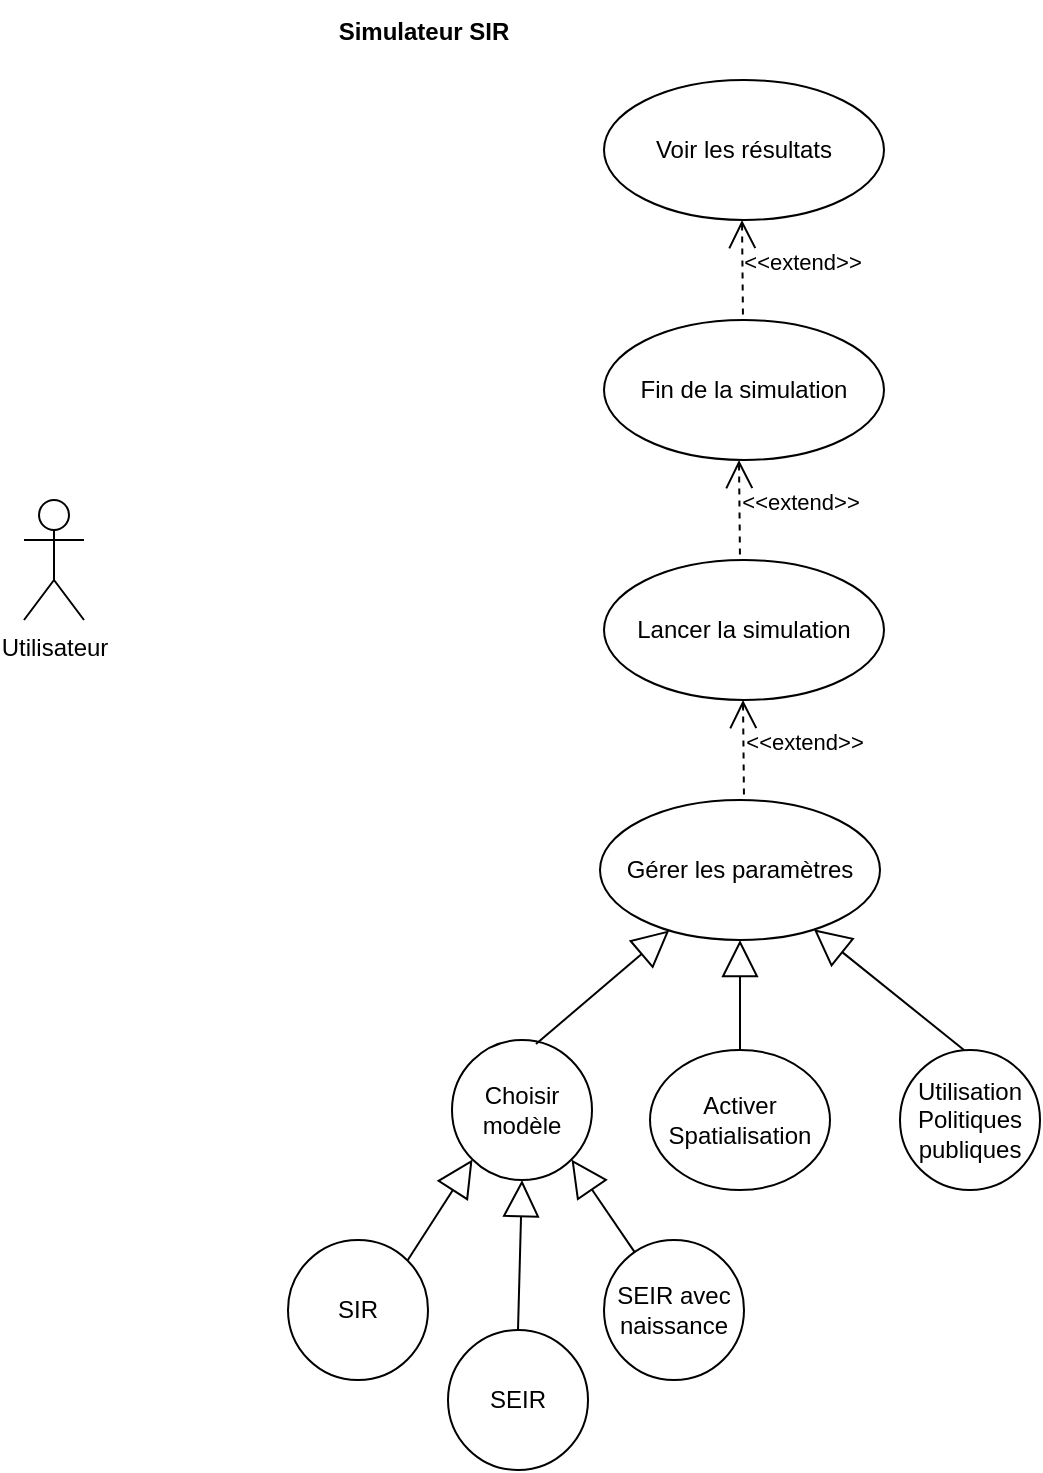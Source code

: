 <mxfile version="14.0.1" type="github">
  <diagram id="1Q1EzocZoEp-LrVJWuE1" name="Page-1">
    <mxGraphModel dx="1422" dy="763" grid="1" gridSize="10" guides="1" tooltips="1" connect="1" arrows="1" fold="1" page="1" pageScale="1" pageWidth="827" pageHeight="1169" math="0" shadow="0">
      <root>
        <mxCell id="0" />
        <mxCell id="1" parent="0" />
        <mxCell id="UxCLgTN9e_x0eoLWRBKl-1" value="Utilisateur" style="shape=umlActor;verticalLabelPosition=bottom;verticalAlign=top;html=1;outlineConnect=0;" parent="1" vertex="1">
          <mxGeometry x="130" y="280" width="30" height="60" as="geometry" />
        </mxCell>
        <mxCell id="UxCLgTN9e_x0eoLWRBKl-9" value="Gérer les paramètres" style="ellipse;whiteSpace=wrap;html=1;" parent="1" vertex="1">
          <mxGeometry x="418" y="430" width="140" height="70" as="geometry" />
        </mxCell>
        <mxCell id="UxCLgTN9e_x0eoLWRBKl-10" value="Lancer la simulation" style="ellipse;whiteSpace=wrap;html=1;" parent="1" vertex="1">
          <mxGeometry x="420" y="310" width="140" height="70" as="geometry" />
        </mxCell>
        <mxCell id="UxCLgTN9e_x0eoLWRBKl-11" value="Fin de la simulation" style="ellipse;whiteSpace=wrap;html=1;" parent="1" vertex="1">
          <mxGeometry x="420" y="190" width="140" height="70" as="geometry" />
        </mxCell>
        <mxCell id="UxCLgTN9e_x0eoLWRBKl-12" value="Voir les résultats" style="ellipse;whiteSpace=wrap;html=1;" parent="1" vertex="1">
          <mxGeometry x="420" y="70" width="140" height="70" as="geometry" />
        </mxCell>
        <mxCell id="UxCLgTN9e_x0eoLWRBKl-13" value="Simulateur SIR" style="text;align=center;fontStyle=1;verticalAlign=middle;spacingLeft=3;spacingRight=3;strokeColor=none;rotatable=0;points=[[0,0.5],[1,0.5]];portConstraint=eastwest;" parent="1" vertex="1">
          <mxGeometry x="290" y="30" width="80" height="30" as="geometry" />
        </mxCell>
        <mxCell id="UxCLgTN9e_x0eoLWRBKl-17" value="Choisir modèle " style="ellipse;whiteSpace=wrap;html=1;" parent="1" vertex="1">
          <mxGeometry x="344" y="550" width="70" height="70" as="geometry" />
        </mxCell>
        <mxCell id="UxCLgTN9e_x0eoLWRBKl-19" value="Activer Spatialisation" style="ellipse;whiteSpace=wrap;html=1;" parent="1" vertex="1">
          <mxGeometry x="443" y="555" width="90" height="70" as="geometry" />
        </mxCell>
        <mxCell id="UxCLgTN9e_x0eoLWRBKl-20" value="Utilisation Politiques publiques" style="ellipse;whiteSpace=wrap;html=1;" parent="1" vertex="1">
          <mxGeometry x="568" y="555" width="70" height="70" as="geometry" />
        </mxCell>
        <mxCell id="NkwOou6ovOenbUR8SxcS-2" value="&amp;lt;&amp;lt;extend&amp;gt;&amp;gt;" style="edgeStyle=none;html=1;startArrow=open;endArrow=none;startSize=12;verticalAlign=bottom;dashed=1;labelBackgroundColor=none;exitX=0.5;exitY=1;exitDx=0;exitDy=0;" edge="1" parent="1">
          <mxGeometry x="0.2" y="30" width="160" relative="1" as="geometry">
            <mxPoint x="487.5" y="260" as="sourcePoint" />
            <mxPoint x="488" y="310" as="targetPoint" />
            <mxPoint as="offset" />
          </mxGeometry>
        </mxCell>
        <mxCell id="NkwOou6ovOenbUR8SxcS-5" value="&amp;lt;&amp;lt;extend&amp;gt;&amp;gt;" style="edgeStyle=none;html=1;startArrow=open;endArrow=none;startSize=12;verticalAlign=bottom;dashed=1;labelBackgroundColor=none;exitX=0.5;exitY=1;exitDx=0;exitDy=0;" edge="1" parent="1">
          <mxGeometry x="0.2" y="30" width="160" relative="1" as="geometry">
            <mxPoint x="489.5" y="380" as="sourcePoint" />
            <mxPoint x="490" y="430" as="targetPoint" />
            <mxPoint as="offset" />
          </mxGeometry>
        </mxCell>
        <mxCell id="NkwOou6ovOenbUR8SxcS-6" value="" style="endArrow=block;endSize=16;endFill=0;html=1;exitX=0.6;exitY=0.029;exitDx=0;exitDy=0;exitPerimeter=0;" edge="1" parent="1" source="UxCLgTN9e_x0eoLWRBKl-17" target="UxCLgTN9e_x0eoLWRBKl-9">
          <mxGeometry x="-0.75" y="70" width="160" relative="1" as="geometry">
            <mxPoint x="380" y="550" as="sourcePoint" />
            <mxPoint x="360" y="464.5" as="targetPoint" />
            <mxPoint as="offset" />
          </mxGeometry>
        </mxCell>
        <mxCell id="NkwOou6ovOenbUR8SxcS-7" value="" style="endArrow=block;endSize=16;endFill=0;html=1;exitX=0.5;exitY=0;exitDx=0;exitDy=0;entryX=0.5;entryY=1;entryDx=0;entryDy=0;" edge="1" parent="1" source="UxCLgTN9e_x0eoLWRBKl-19" target="UxCLgTN9e_x0eoLWRBKl-9">
          <mxGeometry x="-0.75" y="70" width="160" relative="1" as="geometry">
            <mxPoint x="250" y="521.56" as="sourcePoint" />
            <mxPoint x="319.556" y="460.0" as="targetPoint" />
            <mxPoint as="offset" />
          </mxGeometry>
        </mxCell>
        <mxCell id="NkwOou6ovOenbUR8SxcS-8" value="" style="endArrow=block;endSize=16;endFill=0;html=1;exitX=0.6;exitY=0.029;exitDx=0;exitDy=0;exitPerimeter=0;" edge="1" parent="1" target="UxCLgTN9e_x0eoLWRBKl-9">
          <mxGeometry x="-0.75" y="70" width="160" relative="1" as="geometry">
            <mxPoint x="600" y="555" as="sourcePoint" />
            <mxPoint x="669.556" y="493.44" as="targetPoint" />
            <mxPoint as="offset" />
          </mxGeometry>
        </mxCell>
        <mxCell id="NkwOou6ovOenbUR8SxcS-11" value="SIR" style="ellipse;whiteSpace=wrap;html=1;" vertex="1" parent="1">
          <mxGeometry x="262" y="650" width="70" height="70" as="geometry" />
        </mxCell>
        <mxCell id="NkwOou6ovOenbUR8SxcS-12" value="SEIR" style="ellipse;whiteSpace=wrap;html=1;" vertex="1" parent="1">
          <mxGeometry x="342" y="695" width="70" height="70" as="geometry" />
        </mxCell>
        <mxCell id="NkwOou6ovOenbUR8SxcS-13" value="SEIR avec naissance" style="ellipse;whiteSpace=wrap;html=1;" vertex="1" parent="1">
          <mxGeometry x="420" y="650" width="70" height="70" as="geometry" />
        </mxCell>
        <mxCell id="NkwOou6ovOenbUR8SxcS-14" value="" style="endArrow=block;endSize=16;endFill=0;html=1;entryX=1;entryY=1;entryDx=0;entryDy=0;" edge="1" parent="1" source="NkwOou6ovOenbUR8SxcS-13" target="UxCLgTN9e_x0eoLWRBKl-17">
          <mxGeometry x="-0.75" y="70" width="160" relative="1" as="geometry">
            <mxPoint x="220" y="565" as="sourcePoint" />
            <mxPoint x="220" y="510" as="targetPoint" />
            <mxPoint as="offset" />
          </mxGeometry>
        </mxCell>
        <mxCell id="NkwOou6ovOenbUR8SxcS-15" value="" style="endArrow=block;endSize=16;endFill=0;html=1;exitX=0.5;exitY=0;exitDx=0;exitDy=0;entryX=0.5;entryY=1;entryDx=0;entryDy=0;" edge="1" parent="1" source="NkwOou6ovOenbUR8SxcS-12" target="UxCLgTN9e_x0eoLWRBKl-17">
          <mxGeometry x="-0.75" y="70" width="160" relative="1" as="geometry">
            <mxPoint x="262" y="575" as="sourcePoint" />
            <mxPoint x="262" y="520" as="targetPoint" />
            <mxPoint as="offset" />
          </mxGeometry>
        </mxCell>
        <mxCell id="NkwOou6ovOenbUR8SxcS-16" value="" style="endArrow=block;endSize=16;endFill=0;html=1;exitX=1;exitY=0;exitDx=0;exitDy=0;entryX=0;entryY=1;entryDx=0;entryDy=0;" edge="1" parent="1" source="NkwOou6ovOenbUR8SxcS-11" target="UxCLgTN9e_x0eoLWRBKl-17">
          <mxGeometry x="-0.75" y="70" width="160" relative="1" as="geometry">
            <mxPoint x="290" y="625" as="sourcePoint" />
            <mxPoint x="290" y="570" as="targetPoint" />
            <mxPoint as="offset" />
          </mxGeometry>
        </mxCell>
        <mxCell id="NkwOou6ovOenbUR8SxcS-17" value="&amp;lt;&amp;lt;extend&amp;gt;&amp;gt;" style="edgeStyle=none;html=1;startArrow=open;endArrow=none;startSize=12;verticalAlign=bottom;dashed=1;labelBackgroundColor=none;exitX=0.5;exitY=1;exitDx=0;exitDy=0;" edge="1" parent="1">
          <mxGeometry x="0.2" y="30" width="160" relative="1" as="geometry">
            <mxPoint x="489" y="140" as="sourcePoint" />
            <mxPoint x="489.5" y="190" as="targetPoint" />
            <mxPoint as="offset" />
          </mxGeometry>
        </mxCell>
      </root>
    </mxGraphModel>
  </diagram>
</mxfile>
